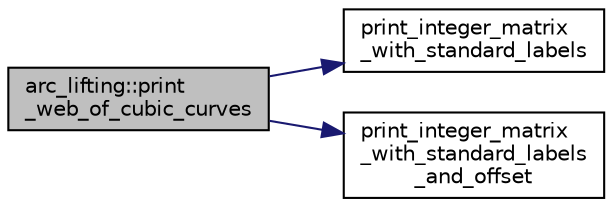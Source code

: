 digraph "arc_lifting::print_web_of_cubic_curves"
{
  edge [fontname="Helvetica",fontsize="10",labelfontname="Helvetica",labelfontsize="10"];
  node [fontname="Helvetica",fontsize="10",shape=record];
  rankdir="LR";
  Node1343 [label="arc_lifting::print\l_web_of_cubic_curves",height=0.2,width=0.4,color="black", fillcolor="grey75", style="filled", fontcolor="black"];
  Node1343 -> Node1344 [color="midnightblue",fontsize="10",style="solid",fontname="Helvetica"];
  Node1344 [label="print_integer_matrix\l_with_standard_labels",height=0.2,width=0.4,color="black", fillcolor="white", style="filled",URL="$d5/db4/io__and__os_8h.html#ad39c343d865ff89a5aad3c689280ad09"];
  Node1343 -> Node1345 [color="midnightblue",fontsize="10",style="solid",fontname="Helvetica"];
  Node1345 [label="print_integer_matrix\l_with_standard_labels\l_and_offset",height=0.2,width=0.4,color="black", fillcolor="white", style="filled",URL="$d5/db4/io__and__os_8h.html#a0598d3925a117c7ceee6efff0753abb1"];
}
